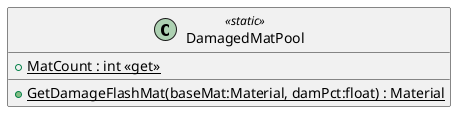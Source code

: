 @startuml
class DamagedMatPool <<static>> {
    + {static} MatCount : int <<get>>
    + {static} GetDamageFlashMat(baseMat:Material, damPct:float) : Material
}
@enduml
